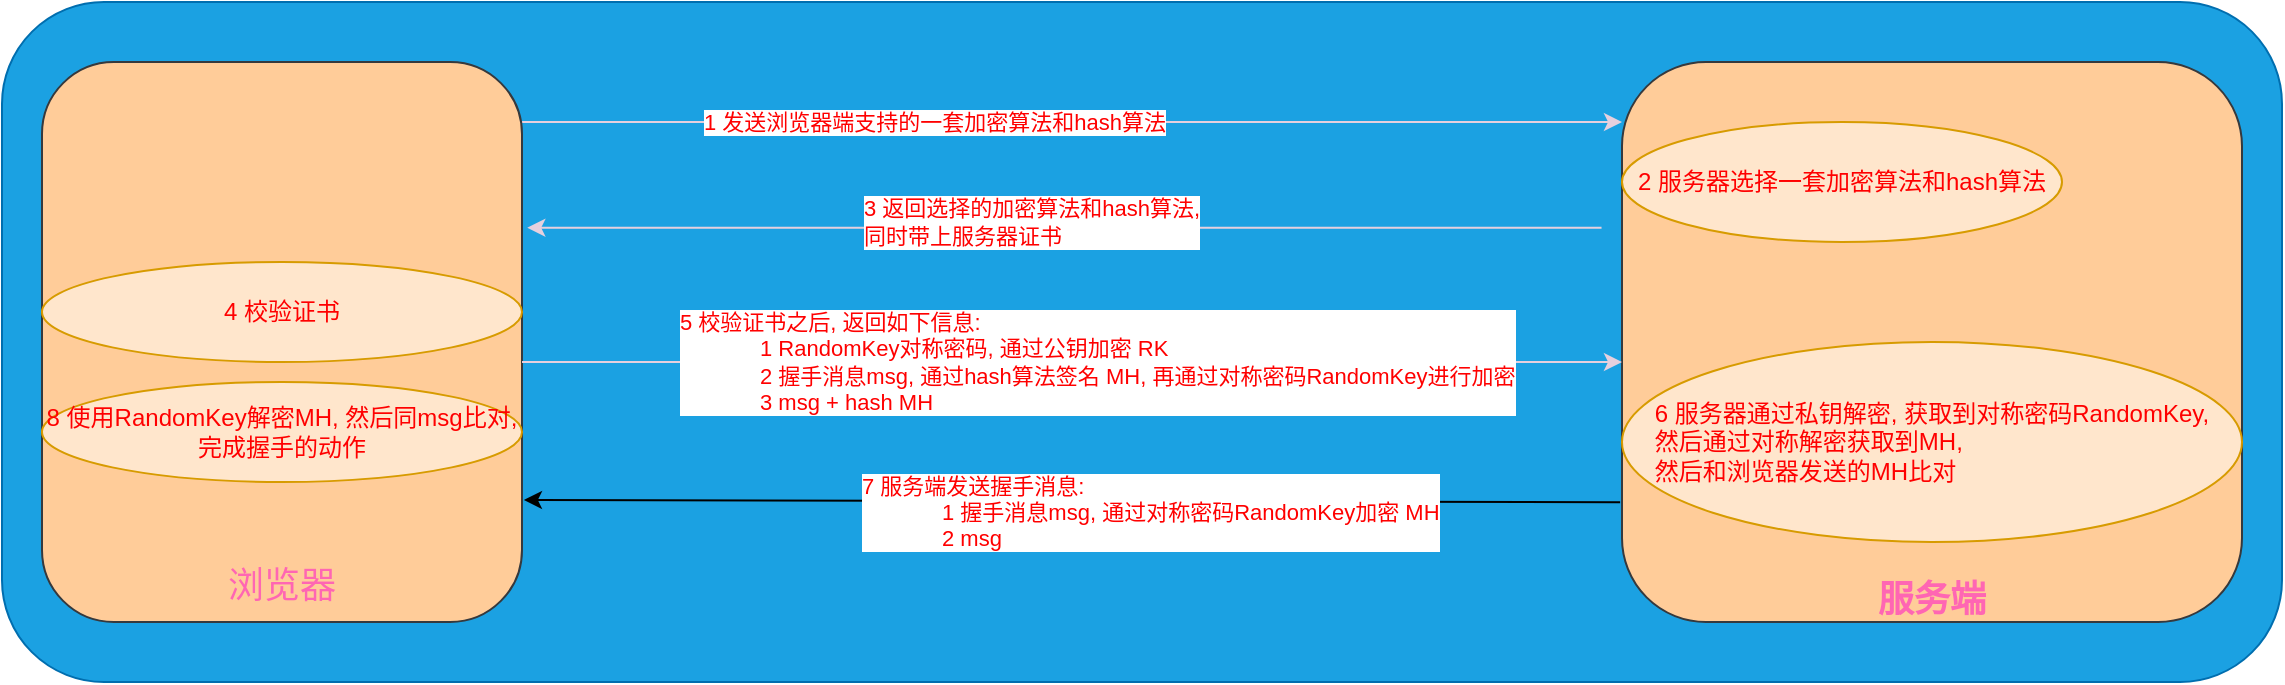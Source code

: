 <mxfile version="16.2.1" type="github">
  <diagram id="6-RxOuhBwTW7zrUwClZ3" name="Page-1">
    <mxGraphModel dx="1186" dy="741" grid="1" gridSize="10" guides="1" tooltips="1" connect="1" arrows="1" fold="1" page="1" pageScale="1" pageWidth="827" pageHeight="1169" math="0" shadow="0">
      <root>
        <mxCell id="0" />
        <mxCell id="1" parent="0" />
        <mxCell id="6VA3TQk2M3sT74vTFOpX-1" value="" style="rounded=1;whiteSpace=wrap;html=1;fontSize=18;fillColor=#1ba1e2;strokeColor=#006EAF;fontColor=#ffffff;" vertex="1" parent="1">
          <mxGeometry x="90" y="370" width="1140" height="340" as="geometry" />
        </mxCell>
        <mxCell id="6VA3TQk2M3sT74vTFOpX-2" value="&lt;font color=&quot;#ff66b3&quot;&gt;&lt;br&gt;&lt;br&gt;&lt;br&gt;&lt;br&gt;&lt;br&gt;&lt;br&gt;&lt;br&gt;&lt;br&gt;&lt;br&gt;&lt;br&gt;&lt;br&gt;&lt;br&gt;&lt;br&gt;&lt;br&gt;&lt;br&gt;&lt;br&gt;&lt;br&gt;&lt;br&gt;&lt;b&gt;&lt;font style=&quot;font-size: 18px&quot;&gt;服务端&lt;/font&gt;&lt;/b&gt;&lt;/font&gt;" style="rounded=1;whiteSpace=wrap;html=1;fillColor=#ffcc99;strokeColor=#36393d;" vertex="1" parent="1">
          <mxGeometry x="900" y="400" width="310" height="280" as="geometry" />
        </mxCell>
        <mxCell id="6VA3TQk2M3sT74vTFOpX-3" value="" style="edgeStyle=orthogonalEdgeStyle;rounded=0;orthogonalLoop=1;jettySize=auto;html=1;fontColor=#FF0000;strokeColor=#E6D0DE;" edge="1" parent="1" source="6VA3TQk2M3sT74vTFOpX-5" target="6VA3TQk2M3sT74vTFOpX-2">
          <mxGeometry relative="1" as="geometry">
            <Array as="points">
              <mxPoint x="510" y="430" />
              <mxPoint x="510" y="430" />
            </Array>
          </mxGeometry>
        </mxCell>
        <mxCell id="6VA3TQk2M3sT74vTFOpX-4" value="1 发送浏览器端支持的一套加密算法和hash算法" style="edgeLabel;html=1;align=center;verticalAlign=middle;resizable=0;points=[];fontColor=#FF0000;" vertex="1" connectable="0" parent="6VA3TQk2M3sT74vTFOpX-3">
          <mxGeometry x="0.012" y="-1" relative="1" as="geometry">
            <mxPoint x="-73" y="-1" as="offset" />
          </mxGeometry>
        </mxCell>
        <mxCell id="6VA3TQk2M3sT74vTFOpX-5" value="&lt;font color=&quot;#ff66b3&quot;&gt;&lt;br&gt;&lt;br&gt;&lt;br&gt;&lt;br&gt;&lt;br&gt;&lt;br&gt;&lt;br&gt;&lt;br&gt;&lt;br&gt;&lt;br&gt;&lt;br&gt;&lt;br&gt;&lt;br&gt;&lt;br&gt;&lt;br&gt;&lt;br&gt;&lt;br&gt;&lt;font style=&quot;font-size: 18px&quot;&gt;浏览器&lt;/font&gt;&lt;/font&gt;" style="rounded=1;whiteSpace=wrap;html=1;fillColor=#ffcc99;strokeColor=#36393d;" vertex="1" parent="1">
          <mxGeometry x="110" y="400" width="240" height="280" as="geometry" />
        </mxCell>
        <mxCell id="6VA3TQk2M3sT74vTFOpX-6" value="" style="endArrow=classic;html=1;rounded=0;fontColor=#FF0000;exitX=-0.033;exitY=0.296;exitDx=0;exitDy=0;exitPerimeter=0;entryX=1.011;entryY=0.296;entryDx=0;entryDy=0;entryPerimeter=0;fillColor=#e1d5e7;strokeColor=#E6D0DE;" edge="1" parent="1" source="6VA3TQk2M3sT74vTFOpX-2" target="6VA3TQk2M3sT74vTFOpX-5">
          <mxGeometry width="50" height="50" relative="1" as="geometry">
            <mxPoint x="580" y="470" as="sourcePoint" />
            <mxPoint x="630" y="420" as="targetPoint" />
          </mxGeometry>
        </mxCell>
        <mxCell id="6VA3TQk2M3sT74vTFOpX-7" value="3 返回选择的加密算法和hash算法,&lt;br&gt;同时带上服务器证书" style="edgeLabel;html=1;align=left;verticalAlign=middle;resizable=0;points=[];fontColor=#FF0000;" vertex="1" connectable="0" parent="6VA3TQk2M3sT74vTFOpX-6">
          <mxGeometry x="0.123" y="3" relative="1" as="geometry">
            <mxPoint x="-69" y="-6" as="offset" />
          </mxGeometry>
        </mxCell>
        <mxCell id="6VA3TQk2M3sT74vTFOpX-8" value="" style="edgeStyle=orthogonalEdgeStyle;rounded=0;orthogonalLoop=1;jettySize=auto;html=1;fontColor=#FF0000;strokeColor=#E6D0DE;" edge="1" parent="1" source="6VA3TQk2M3sT74vTFOpX-5" target="6VA3TQk2M3sT74vTFOpX-2">
          <mxGeometry relative="1" as="geometry">
            <mxPoint x="340" y="430" as="sourcePoint" />
            <mxPoint x="680" y="430" as="targetPoint" />
            <Array as="points">
              <mxPoint x="410" y="550" />
              <mxPoint x="410" y="550" />
            </Array>
          </mxGeometry>
        </mxCell>
        <mxCell id="6VA3TQk2M3sT74vTFOpX-9" value="5 校验证书之后, 返回如下信息:&lt;br&gt;&lt;blockquote style=&quot;margin: 0 0 0 40px ; border: none ; padding: 0px&quot;&gt;1 RandomKey对称密码, 通过公钥加密 RK&lt;br&gt;2 握手消息msg, 通过hash算法签名 MH, 再通过对称密码RandomKey进行加密&lt;br&gt;3 msg + hash MH&lt;/blockquote&gt;" style="edgeLabel;html=1;align=left;verticalAlign=middle;resizable=0;points=[];fontColor=#FF0000;" vertex="1" connectable="0" parent="6VA3TQk2M3sT74vTFOpX-8">
          <mxGeometry x="-0.335" y="-3" relative="1" as="geometry">
            <mxPoint x="-106" y="-3" as="offset" />
          </mxGeometry>
        </mxCell>
        <mxCell id="6VA3TQk2M3sT74vTFOpX-10" value="" style="endArrow=classic;html=1;rounded=0;fontColor=#FF0000;exitX=-0.003;exitY=0.786;exitDx=0;exitDy=0;exitPerimeter=0;entryX=1.004;entryY=0.782;entryDx=0;entryDy=0;entryPerimeter=0;" edge="1" parent="1" source="6VA3TQk2M3sT74vTFOpX-2" target="6VA3TQk2M3sT74vTFOpX-5">
          <mxGeometry width="50" height="50" relative="1" as="geometry">
            <mxPoint x="580" y="460" as="sourcePoint" />
            <mxPoint x="630" y="410" as="targetPoint" />
          </mxGeometry>
        </mxCell>
        <mxCell id="6VA3TQk2M3sT74vTFOpX-11" value="&lt;div&gt;7 服务端发送握手消息:&lt;/div&gt;&lt;blockquote style=&quot;margin: 0 0 0 40px ; border: none ; padding: 0px&quot;&gt;1 握手消息msg, 通过对称密码RandomKey加密 MH&lt;br&gt;2 msg&lt;/blockquote&gt;" style="edgeLabel;html=1;align=left;verticalAlign=middle;resizable=0;points=[];fontColor=#FF0000;" vertex="1" connectable="0" parent="6VA3TQk2M3sT74vTFOpX-10">
          <mxGeometry x="0.195" y="1" relative="1" as="geometry">
            <mxPoint x="-54" y="4" as="offset" />
          </mxGeometry>
        </mxCell>
        <mxCell id="6VA3TQk2M3sT74vTFOpX-12" value="&lt;font color=&quot;#ff0000&quot;&gt;2 服务器选择一套加密算法和hash算法&lt;/font&gt;" style="ellipse;whiteSpace=wrap;html=1;fillColor=#ffe6cc;strokeColor=#d79b00;" vertex="1" parent="1">
          <mxGeometry x="900" y="430" width="220" height="60" as="geometry" />
        </mxCell>
        <mxCell id="6VA3TQk2M3sT74vTFOpX-13" value="&lt;font color=&quot;#ff0000&quot;&gt;6 服务器通过私钥解密, 获取到对称密码RandomKey, &lt;br&gt;&lt;div style=&quot;text-align: left&quot;&gt;&lt;span&gt;然后通过对称解密获取到MH,&lt;/span&gt;&lt;/div&gt;&lt;div style=&quot;text-align: left&quot;&gt;&lt;span&gt;然后和浏览器发送的MH比对&lt;/span&gt;&lt;/div&gt;&lt;/font&gt;" style="ellipse;whiteSpace=wrap;html=1;fillColor=#ffe6cc;strokeColor=#d79b00;" vertex="1" parent="1">
          <mxGeometry x="900" y="540" width="310" height="100" as="geometry" />
        </mxCell>
        <mxCell id="6VA3TQk2M3sT74vTFOpX-14" value="&lt;font color=&quot;#ff0000&quot;&gt;4 校验证书&lt;/font&gt;" style="ellipse;whiteSpace=wrap;html=1;fillColor=#ffe6cc;strokeColor=#d79b00;" vertex="1" parent="1">
          <mxGeometry x="110" y="500" width="240" height="50" as="geometry" />
        </mxCell>
        <mxCell id="6VA3TQk2M3sT74vTFOpX-15" value="&lt;font color=&quot;#ff0000&quot;&gt;8 使用RandomKey解密MH, 然后同msg比对, 完成握手的动作&lt;/font&gt;" style="ellipse;whiteSpace=wrap;html=1;fillColor=#ffe6cc;strokeColor=#d79b00;" vertex="1" parent="1">
          <mxGeometry x="110" y="560" width="240" height="50" as="geometry" />
        </mxCell>
      </root>
    </mxGraphModel>
  </diagram>
</mxfile>
